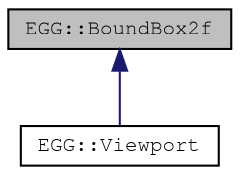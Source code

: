 digraph "EGG::BoundBox2f"
{
 // LATEX_PDF_SIZE
  edge [fontname="FreeMono",fontsize="10",labelfontname="FreeMono",labelfontsize="10"];
  node [fontname="FreeMono",fontsize="10",shape=record];
  Node1 [label="EGG::BoundBox2f",height=0.2,width=0.4,color="black", fillcolor="grey75", style="filled", fontcolor="black",tooltip=" "];
  Node1 -> Node2 [dir="back",color="midnightblue",fontsize="10",style="solid",fontname="FreeMono"];
  Node2 [label="EGG::Viewport",height=0.2,width=0.4,color="black", fillcolor="white", style="filled",URL="$class_e_g_g_1_1_viewport.html",tooltip=" "];
}
